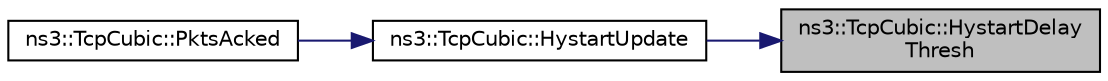 digraph "ns3::TcpCubic::HystartDelayThresh"
{
 // LATEX_PDF_SIZE
  edge [fontname="Helvetica",fontsize="10",labelfontname="Helvetica",labelfontsize="10"];
  node [fontname="Helvetica",fontsize="10",shape=record];
  rankdir="RL";
  Node1 [label="ns3::TcpCubic::HystartDelay\lThresh",height=0.2,width=0.4,color="black", fillcolor="grey75", style="filled", fontcolor="black",tooltip="Clamp time value in a range."];
  Node1 -> Node2 [dir="back",color="midnightblue",fontsize="10",style="solid",fontname="Helvetica"];
  Node2 [label="ns3::TcpCubic::HystartUpdate",height=0.2,width=0.4,color="black", fillcolor="white", style="filled",URL="$classns3_1_1_tcp_cubic.html#ac32cb45bced2f370fe530e307414fb3b",tooltip="Update HyStart parameters."];
  Node2 -> Node3 [dir="back",color="midnightblue",fontsize="10",style="solid",fontname="Helvetica"];
  Node3 [label="ns3::TcpCubic::PktsAcked",height=0.2,width=0.4,color="black", fillcolor="white", style="filled",URL="$classns3_1_1_tcp_cubic.html#abcd72325d169bdd2a3858825aea8ca51",tooltip="Timing information on received ACK."];
}
